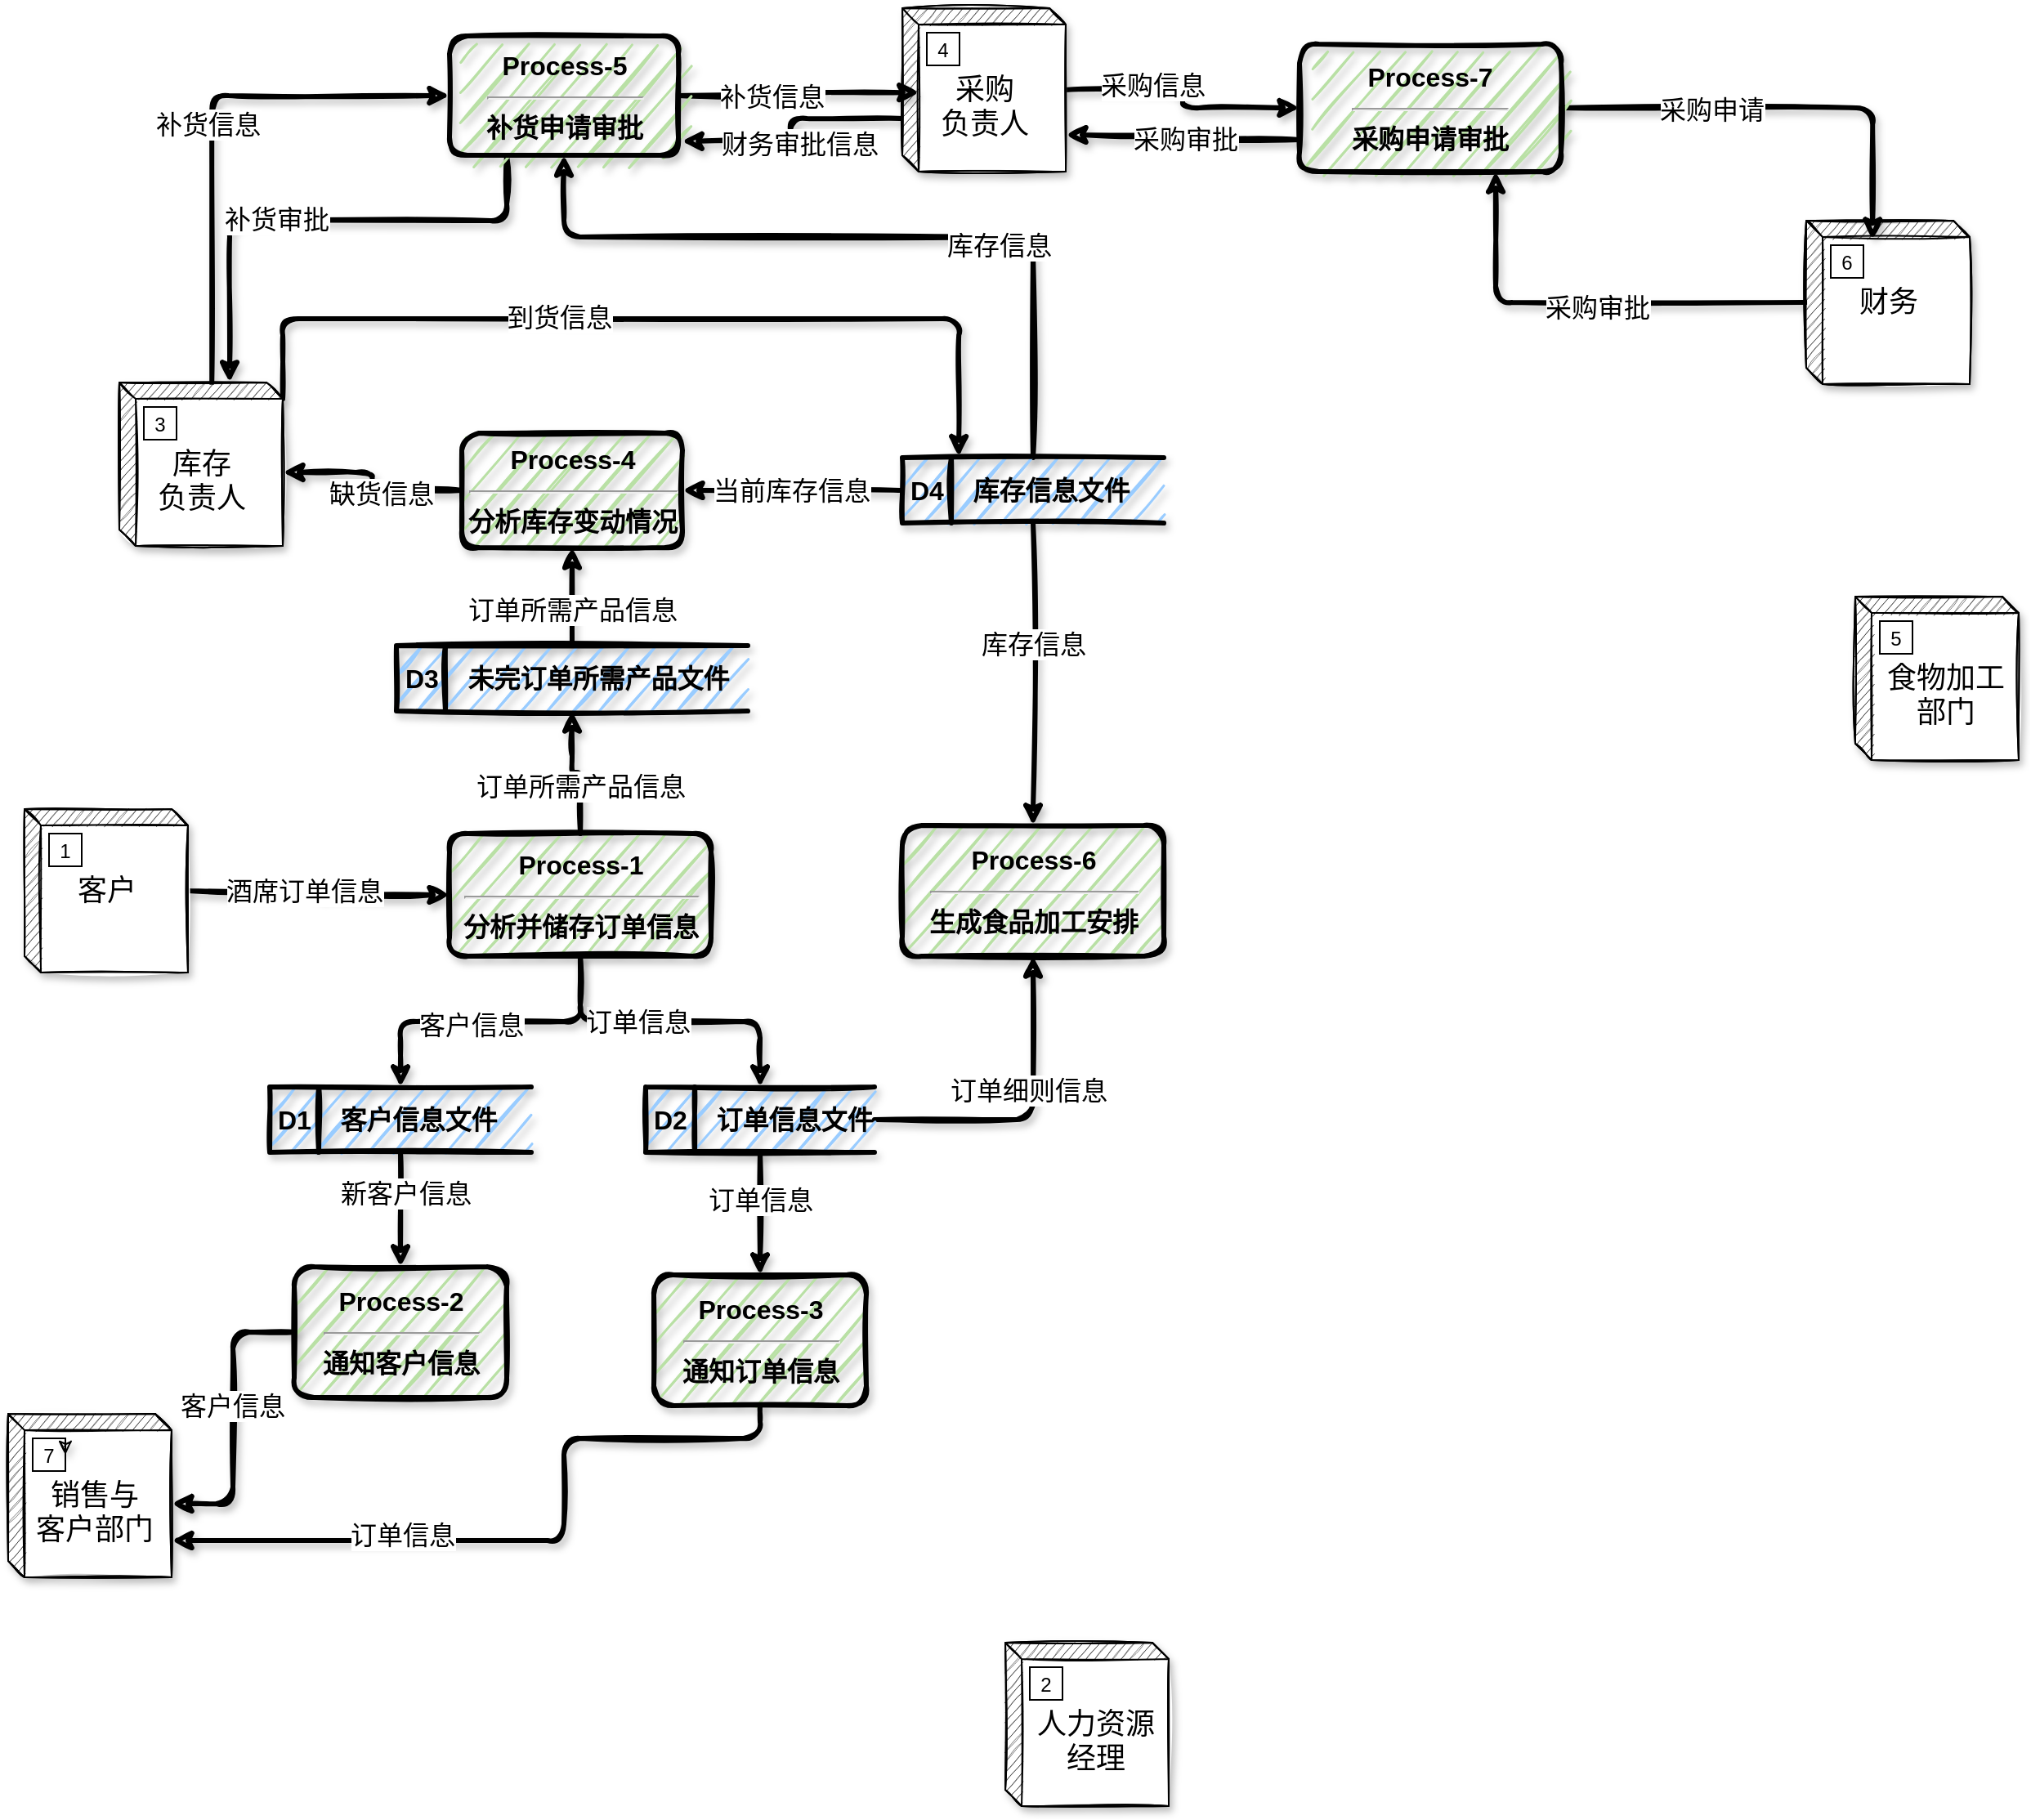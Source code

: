 <mxfile version="14.5.8" type="github">
  <diagram id="C5RBs43oDa-KdzZeNtuy" name="Page-1">
    <mxGraphModel dx="1992" dy="1814" grid="1" gridSize="10" guides="1" tooltips="1" connect="1" arrows="1" fold="1" page="1" pageScale="1" pageWidth="827" pageHeight="1169" math="0" shadow="0">
      <root>
        <mxCell id="WIyWlLk6GJQsqaUBKTNV-0" />
        <mxCell id="WIyWlLk6GJQsqaUBKTNV-1" parent="WIyWlLk6GJQsqaUBKTNV-0" />
        <mxCell id="mS8Wi9VP1vNNWBXcDTI1-18" style="edgeStyle=orthogonalEdgeStyle;rounded=1;orthogonalLoop=1;jettySize=auto;html=1;entryX=0;entryY=0.5;entryDx=0;entryDy=0;sketch=1;shadow=1;strokeWidth=3;" parent="WIyWlLk6GJQsqaUBKTNV-1" source="mS8Wi9VP1vNNWBXcDTI1-2" target="mS8Wi9VP1vNNWBXcDTI1-17" edge="1">
          <mxGeometry relative="1" as="geometry" />
        </mxCell>
        <mxCell id="mS8Wi9VP1vNNWBXcDTI1-19" value="&lt;font style=&quot;font-size: 16px&quot;&gt;酒席订单信息&lt;/font&gt;" style="edgeLabel;html=1;align=center;verticalAlign=middle;resizable=0;points=[];" parent="mS8Wi9VP1vNNWBXcDTI1-18" vertex="1" connectable="0">
          <mxGeometry x="-0.26" y="-1" relative="1" as="geometry">
            <mxPoint x="11" y="-1" as="offset" />
          </mxGeometry>
        </mxCell>
        <mxCell id="mS8Wi9VP1vNNWBXcDTI1-2" value="&lt;p&gt;&lt;span style=&quot;font-size: 18px ; font-family: &amp;#34;comic sans ms&amp;#34;&quot;&gt;客户&lt;/span&gt;&lt;br&gt;&lt;/p&gt;" style="html=1;dashed=0;whitespace=wrap;shape=mxgraph.dfd.externalEntity;sketch=1;shadow=1;" parent="WIyWlLk6GJQsqaUBKTNV-1" vertex="1">
          <mxGeometry x="-60" y="40" width="100" height="100" as="geometry" />
        </mxCell>
        <mxCell id="mS8Wi9VP1vNNWBXcDTI1-3" value="1" style="autosize=1;part=1;resizable=0;strokeColor=inherit;fillColor=inherit;gradientColor=inherit;" parent="mS8Wi9VP1vNNWBXcDTI1-2" vertex="1">
          <mxGeometry width="20" height="20" relative="1" as="geometry">
            <mxPoint x="15" y="15" as="offset" />
          </mxGeometry>
        </mxCell>
        <mxCell id="mS8Wi9VP1vNNWBXcDTI1-56" style="edgeStyle=orthogonalEdgeStyle;sketch=1;orthogonalLoop=1;jettySize=auto;html=1;entryX=0;entryY=0.5;entryDx=0;entryDy=0;shadow=1;strokeWidth=3;exitX=0.566;exitY=0.006;exitDx=0;exitDy=0;exitPerimeter=0;" parent="WIyWlLk6GJQsqaUBKTNV-1" source="mS8Wi9VP1vNNWBXcDTI1-4" target="mS8Wi9VP1vNNWBXcDTI1-55" edge="1">
          <mxGeometry relative="1" as="geometry" />
        </mxCell>
        <mxCell id="mS8Wi9VP1vNNWBXcDTI1-57" value="&lt;font style=&quot;font-size: 16px&quot;&gt;补货信息&lt;/font&gt;" style="edgeLabel;html=1;align=center;verticalAlign=middle;resizable=0;points=[];" parent="mS8Wi9VP1vNNWBXcDTI1-56" vertex="1" connectable="0">
          <mxGeometry x="-0.014" y="3" relative="1" as="geometry">
            <mxPoint as="offset" />
          </mxGeometry>
        </mxCell>
        <mxCell id="isjdMUyRD_bba-vVG2om-22" style="edgeStyle=orthogonalEdgeStyle;sketch=1;orthogonalLoop=1;jettySize=auto;html=1;exitX=0;exitY=0;exitDx=100;exitDy=10;exitPerimeter=0;entryX=0.216;entryY=-0.016;entryDx=0;entryDy=0;entryPerimeter=0;shadow=1;strokeWidth=3;" edge="1" parent="WIyWlLk6GJQsqaUBKTNV-1" source="mS8Wi9VP1vNNWBXcDTI1-4" target="mS8Wi9VP1vNNWBXcDTI1-48">
          <mxGeometry relative="1" as="geometry">
            <Array as="points">
              <mxPoint x="98" y="-260" />
              <mxPoint x="512" y="-260" />
            </Array>
          </mxGeometry>
        </mxCell>
        <mxCell id="isjdMUyRD_bba-vVG2om-23" value="&lt;font style=&quot;font-size: 16px&quot;&gt;到货信息&lt;/font&gt;" style="edgeLabel;html=1;align=center;verticalAlign=middle;resizable=0;points=[];" vertex="1" connectable="0" parent="isjdMUyRD_bba-vVG2om-22">
          <mxGeometry x="-0.202" y="1" relative="1" as="geometry">
            <mxPoint as="offset" />
          </mxGeometry>
        </mxCell>
        <mxCell id="mS8Wi9VP1vNNWBXcDTI1-4" value="&lt;font style=&quot;font-size: 18px&quot;&gt;&lt;br&gt;库存&lt;br&gt;负责人&lt;/font&gt;" style="html=1;dashed=0;whitespace=wrap;shape=mxgraph.dfd.externalEntity;sketch=1;shadow=1;" parent="WIyWlLk6GJQsqaUBKTNV-1" vertex="1">
          <mxGeometry x="-2" y="-221" width="100" height="100" as="geometry" />
        </mxCell>
        <mxCell id="mS8Wi9VP1vNNWBXcDTI1-5" value="3" style="autosize=1;part=1;resizable=0;strokeColor=inherit;fillColor=inherit;gradientColor=inherit;" parent="mS8Wi9VP1vNNWBXcDTI1-4" vertex="1">
          <mxGeometry width="20" height="20" relative="1" as="geometry">
            <mxPoint x="15" y="15" as="offset" />
          </mxGeometry>
        </mxCell>
        <mxCell id="isjdMUyRD_bba-vVG2om-8" style="edgeStyle=orthogonalEdgeStyle;sketch=1;orthogonalLoop=1;jettySize=auto;html=1;shadow=1;strokeWidth=3;" edge="1" parent="WIyWlLk6GJQsqaUBKTNV-1" source="mS8Wi9VP1vNNWBXcDTI1-6" target="isjdMUyRD_bba-vVG2om-7">
          <mxGeometry relative="1" as="geometry" />
        </mxCell>
        <mxCell id="isjdMUyRD_bba-vVG2om-9" value="&lt;font style=&quot;font-size: 16px&quot;&gt;采购信息&lt;/font&gt;" style="edgeLabel;html=1;align=center;verticalAlign=middle;resizable=0;points=[];" vertex="1" connectable="0" parent="isjdMUyRD_bba-vVG2om-8">
          <mxGeometry x="-0.318" y="3" relative="1" as="geometry">
            <mxPoint as="offset" />
          </mxGeometry>
        </mxCell>
        <mxCell id="isjdMUyRD_bba-vVG2om-16" style="edgeStyle=orthogonalEdgeStyle;sketch=1;orthogonalLoop=1;jettySize=auto;html=1;exitX=0;exitY=0;exitDx=0;exitDy=67.5;exitPerimeter=0;entryX=1.015;entryY=0.882;entryDx=0;entryDy=0;entryPerimeter=0;shadow=1;strokeWidth=3;" edge="1" parent="WIyWlLk6GJQsqaUBKTNV-1" source="mS8Wi9VP1vNNWBXcDTI1-6" target="mS8Wi9VP1vNNWBXcDTI1-55">
          <mxGeometry relative="1" as="geometry" />
        </mxCell>
        <mxCell id="isjdMUyRD_bba-vVG2om-17" value="&lt;font style=&quot;font-size: 16px&quot;&gt;财务审批信息&lt;/font&gt;" style="edgeLabel;html=1;align=center;verticalAlign=middle;resizable=0;points=[];" vertex="1" connectable="0" parent="isjdMUyRD_bba-vVG2om-16">
          <mxGeometry x="0.336" y="1" relative="1" as="geometry">
            <mxPoint x="21.94" as="offset" />
          </mxGeometry>
        </mxCell>
        <mxCell id="mS8Wi9VP1vNNWBXcDTI1-6" value="&lt;font style=&quot;font-size: 18px&quot;&gt;&lt;br&gt;采购&lt;br&gt;负责人&lt;/font&gt;" style="html=1;dashed=0;whitespace=wrap;shape=mxgraph.dfd.externalEntity;sketch=1;shadow=1;" parent="WIyWlLk6GJQsqaUBKTNV-1" vertex="1">
          <mxGeometry x="477" y="-450" width="100" height="100" as="geometry" />
        </mxCell>
        <mxCell id="mS8Wi9VP1vNNWBXcDTI1-7" value="4" style="autosize=1;part=1;resizable=0;strokeColor=inherit;fillColor=inherit;gradientColor=inherit;" parent="mS8Wi9VP1vNNWBXcDTI1-6" vertex="1">
          <mxGeometry width="20" height="20" relative="1" as="geometry">
            <mxPoint x="15" y="15" as="offset" />
          </mxGeometry>
        </mxCell>
        <mxCell id="mS8Wi9VP1vNNWBXcDTI1-8" value="&lt;font style=&quot;font-size: 18px&quot;&gt;&lt;br&gt;&amp;nbsp; 食物加工&lt;br&gt;&amp;nbsp; 部门&lt;/font&gt;" style="html=1;dashed=0;whitespace=wrap;shape=mxgraph.dfd.externalEntity;sketch=1;shadow=1;" parent="WIyWlLk6GJQsqaUBKTNV-1" vertex="1">
          <mxGeometry x="1060" y="-90" width="100" height="100" as="geometry" />
        </mxCell>
        <mxCell id="mS8Wi9VP1vNNWBXcDTI1-9" value="5" style="autosize=1;part=1;resizable=0;strokeColor=inherit;fillColor=inherit;gradientColor=inherit;" parent="mS8Wi9VP1vNNWBXcDTI1-8" vertex="1">
          <mxGeometry width="20" height="20" relative="1" as="geometry">
            <mxPoint x="15" y="15" as="offset" />
          </mxGeometry>
        </mxCell>
        <mxCell id="isjdMUyRD_bba-vVG2om-12" style="edgeStyle=orthogonalEdgeStyle;sketch=1;orthogonalLoop=1;jettySize=auto;html=1;entryX=0.75;entryY=1;entryDx=0;entryDy=0;shadow=1;strokeWidth=3;" edge="1" parent="WIyWlLk6GJQsqaUBKTNV-1" source="mS8Wi9VP1vNNWBXcDTI1-10" target="isjdMUyRD_bba-vVG2om-7">
          <mxGeometry relative="1" as="geometry" />
        </mxCell>
        <mxCell id="isjdMUyRD_bba-vVG2om-15" value="&lt;font style=&quot;font-size: 16px&quot;&gt;采购审批&lt;/font&gt;" style="edgeLabel;html=1;align=center;verticalAlign=middle;resizable=0;points=[];" vertex="1" connectable="0" parent="isjdMUyRD_bba-vVG2om-12">
          <mxGeometry x="-0.053" y="3" relative="1" as="geometry">
            <mxPoint as="offset" />
          </mxGeometry>
        </mxCell>
        <mxCell id="mS8Wi9VP1vNNWBXcDTI1-10" value="&lt;font style=&quot;font-size: 18px&quot;&gt;财务&lt;/font&gt;" style="html=1;dashed=0;whitespace=wrap;shape=mxgraph.dfd.externalEntity;fontSize=14;shadow=1;sketch=1;" parent="WIyWlLk6GJQsqaUBKTNV-1" vertex="1">
          <mxGeometry x="1030" y="-320" width="100" height="100" as="geometry" />
        </mxCell>
        <mxCell id="mS8Wi9VP1vNNWBXcDTI1-11" value="6" style="autosize=1;part=1;resizable=0;strokeColor=inherit;fillColor=inherit;gradientColor=inherit;" parent="mS8Wi9VP1vNNWBXcDTI1-10" vertex="1">
          <mxGeometry width="20" height="20" relative="1" as="geometry">
            <mxPoint x="15" y="15" as="offset" />
          </mxGeometry>
        </mxCell>
        <mxCell id="mS8Wi9VP1vNNWBXcDTI1-12" value="&lt;font style=&quot;font-size: 18px&quot;&gt;&lt;br&gt;&amp;nbsp; 人力资源&lt;br&gt;&amp;nbsp; 经理&lt;/font&gt;" style="html=1;dashed=0;whitespace=wrap;shape=mxgraph.dfd.externalEntity;sketch=1;shadow=1;" parent="WIyWlLk6GJQsqaUBKTNV-1" vertex="1">
          <mxGeometry x="540" y="550" width="100" height="100" as="geometry" />
        </mxCell>
        <mxCell id="mS8Wi9VP1vNNWBXcDTI1-13" value="2" style="autosize=1;part=1;resizable=0;strokeColor=inherit;fillColor=inherit;gradientColor=inherit;" parent="mS8Wi9VP1vNNWBXcDTI1-12" vertex="1">
          <mxGeometry width="20" height="20" relative="1" as="geometry">
            <mxPoint x="15" y="15" as="offset" />
          </mxGeometry>
        </mxCell>
        <mxCell id="mS8Wi9VP1vNNWBXcDTI1-14" value="&lt;font style=&quot;font-size: 18px&quot;&gt;&lt;br&gt;&amp;nbsp;销售与&lt;br&gt;&amp;nbsp;客户部门&lt;/font&gt;" style="html=1;dashed=0;whitespace=wrap;shape=mxgraph.dfd.externalEntity;shadow=1;sketch=1;fontSize=14;" parent="WIyWlLk6GJQsqaUBKTNV-1" vertex="1">
          <mxGeometry x="-70" y="410" width="100" height="100" as="geometry" />
        </mxCell>
        <mxCell id="mS8Wi9VP1vNNWBXcDTI1-15" value="7" style="autosize=1;part=1;resizable=0;strokeColor=inherit;fillColor=inherit;gradientColor=inherit;" parent="mS8Wi9VP1vNNWBXcDTI1-14" vertex="1">
          <mxGeometry width="20" height="20" relative="1" as="geometry">
            <mxPoint x="15" y="15" as="offset" />
          </mxGeometry>
        </mxCell>
        <mxCell id="mS8Wi9VP1vNNWBXcDTI1-16" style="edgeStyle=orthogonalEdgeStyle;rounded=0;sketch=1;orthogonalLoop=1;jettySize=auto;html=1;exitX=1;exitY=0.25;exitDx=0;exitDy=0;entryX=1;entryY=0.5;entryDx=0;entryDy=0;shadow=1;fontSize=14;" parent="mS8Wi9VP1vNNWBXcDTI1-14" source="mS8Wi9VP1vNNWBXcDTI1-15" target="mS8Wi9VP1vNNWBXcDTI1-15" edge="1">
          <mxGeometry relative="1" as="geometry" />
        </mxCell>
        <mxCell id="mS8Wi9VP1vNNWBXcDTI1-22" style="edgeStyle=orthogonalEdgeStyle;sketch=1;orthogonalLoop=1;jettySize=auto;html=1;shadow=1;strokeWidth=3;" parent="WIyWlLk6GJQsqaUBKTNV-1" source="mS8Wi9VP1vNNWBXcDTI1-17" target="mS8Wi9VP1vNNWBXcDTI1-21" edge="1">
          <mxGeometry relative="1" as="geometry" />
        </mxCell>
        <mxCell id="mS8Wi9VP1vNNWBXcDTI1-23" value="&lt;font style=&quot;font-size: 16px&quot;&gt;订单信息&lt;/font&gt;" style="edgeLabel;html=1;align=center;verticalAlign=middle;resizable=0;points=[];" parent="mS8Wi9VP1vNNWBXcDTI1-22" vertex="1" connectable="0">
          <mxGeometry x="-0.21" relative="1" as="geometry">
            <mxPoint as="offset" />
          </mxGeometry>
        </mxCell>
        <mxCell id="mS8Wi9VP1vNNWBXcDTI1-25" style="edgeStyle=orthogonalEdgeStyle;sketch=1;orthogonalLoop=1;jettySize=auto;html=1;shadow=1;strokeWidth=3;" parent="WIyWlLk6GJQsqaUBKTNV-1" source="mS8Wi9VP1vNNWBXcDTI1-17" target="mS8Wi9VP1vNNWBXcDTI1-24" edge="1">
          <mxGeometry relative="1" as="geometry" />
        </mxCell>
        <mxCell id="mS8Wi9VP1vNNWBXcDTI1-26" value="&lt;font style=&quot;font-size: 16px&quot;&gt;客户信息&lt;/font&gt;" style="edgeLabel;html=1;align=center;verticalAlign=middle;resizable=0;points=[];" parent="mS8Wi9VP1vNNWBXcDTI1-25" vertex="1" connectable="0">
          <mxGeometry x="0.133" y="2" relative="1" as="geometry">
            <mxPoint as="offset" />
          </mxGeometry>
        </mxCell>
        <mxCell id="mS8Wi9VP1vNNWBXcDTI1-43" style="edgeStyle=orthogonalEdgeStyle;sketch=1;orthogonalLoop=1;jettySize=auto;html=1;shadow=1;strokeWidth=3;" parent="WIyWlLk6GJQsqaUBKTNV-1" source="mS8Wi9VP1vNNWBXcDTI1-17" target="mS8Wi9VP1vNNWBXcDTI1-41" edge="1">
          <mxGeometry relative="1" as="geometry" />
        </mxCell>
        <mxCell id="mS8Wi9VP1vNNWBXcDTI1-44" value="&lt;font style=&quot;font-size: 16px&quot;&gt;订单所需产品信息&lt;/font&gt;" style="edgeLabel;html=1;align=center;verticalAlign=middle;resizable=0;points=[];" parent="mS8Wi9VP1vNNWBXcDTI1-43" vertex="1" connectable="0">
          <mxGeometry x="-0.277" relative="1" as="geometry">
            <mxPoint as="offset" />
          </mxGeometry>
        </mxCell>
        <mxCell id="mS8Wi9VP1vNNWBXcDTI1-17" value="&lt;div style=&quot;font-size: 16px&quot;&gt;&lt;b&gt;&lt;font style=&quot;font-size: 16px&quot;&gt;Process-1&lt;/font&gt;&lt;/b&gt;&lt;/div&gt;&lt;hr style=&quot;font-size: 16px&quot;&gt;&lt;b style=&quot;font-size: 16px&quot;&gt;&lt;font style=&quot;font-size: 16px&quot;&gt;分析并储存订单信息&lt;/font&gt;&lt;/b&gt;" style="html=1;dashed=0;whitespace=wrap;rounded=1;shadow=1;sketch=1;strokeColor=#000000;strokeWidth=3;fillColor=#B9E0A5;overflow=visible;" parent="WIyWlLk6GJQsqaUBKTNV-1" vertex="1">
          <mxGeometry x="200" y="55" width="160" height="75" as="geometry" />
        </mxCell>
        <mxCell id="mS8Wi9VP1vNNWBXcDTI1-35" style="edgeStyle=orthogonalEdgeStyle;sketch=1;orthogonalLoop=1;jettySize=auto;html=1;entryX=0.5;entryY=0;entryDx=0;entryDy=0;shadow=1;strokeWidth=3;" parent="WIyWlLk6GJQsqaUBKTNV-1" source="mS8Wi9VP1vNNWBXcDTI1-21" target="mS8Wi9VP1vNNWBXcDTI1-34" edge="1">
          <mxGeometry relative="1" as="geometry" />
        </mxCell>
        <mxCell id="mS8Wi9VP1vNNWBXcDTI1-36" value="&lt;font style=&quot;font-size: 16px&quot;&gt;订单信息&lt;/font&gt;" style="edgeLabel;html=1;align=center;verticalAlign=middle;resizable=0;points=[];" parent="mS8Wi9VP1vNNWBXcDTI1-35" vertex="1" connectable="0">
          <mxGeometry x="-0.242" relative="1" as="geometry">
            <mxPoint as="offset" />
          </mxGeometry>
        </mxCell>
        <mxCell id="mS8Wi9VP1vNNWBXcDTI1-61" style="edgeStyle=orthogonalEdgeStyle;sketch=1;orthogonalLoop=1;jettySize=auto;html=1;entryX=0.5;entryY=1;entryDx=0;entryDy=0;shadow=1;strokeWidth=3;exitX=1;exitY=0.5;exitDx=0;exitDy=0;" parent="WIyWlLk6GJQsqaUBKTNV-1" source="mS8Wi9VP1vNNWBXcDTI1-21" target="mS8Wi9VP1vNNWBXcDTI1-58" edge="1">
          <mxGeometry relative="1" as="geometry" />
        </mxCell>
        <mxCell id="mS8Wi9VP1vNNWBXcDTI1-62" value="&lt;font style=&quot;font-size: 16px&quot;&gt;订单细则信息&lt;/font&gt;" style="edgeLabel;html=1;align=center;verticalAlign=middle;resizable=0;points=[];" parent="mS8Wi9VP1vNNWBXcDTI1-61" vertex="1" connectable="0">
          <mxGeometry x="0.172" y="3" relative="1" as="geometry">
            <mxPoint as="offset" />
          </mxGeometry>
        </mxCell>
        <mxCell id="mS8Wi9VP1vNNWBXcDTI1-21" value="&lt;font size=&quot;1&quot;&gt;&lt;b style=&quot;font-size: 16px&quot;&gt;D2&amp;nbsp; &amp;nbsp; 订单信息文件&lt;/b&gt;&lt;/font&gt;" style="html=1;dashed=0;whitespace=wrap;shape=mxgraph.dfd.dataStoreID;align=left;spacingLeft=3;points=[[0,0],[0.5,0],[1,0],[0,0.5],[1,0.5],[0,1],[0.5,1],[1,1]];rounded=1;shadow=1;sketch=1;strokeWidth=3;fillColor=#99CCFF;" parent="WIyWlLk6GJQsqaUBKTNV-1" vertex="1">
          <mxGeometry x="320" y="210" width="140" height="40" as="geometry" />
        </mxCell>
        <mxCell id="mS8Wi9VP1vNNWBXcDTI1-28" style="edgeStyle=orthogonalEdgeStyle;sketch=1;orthogonalLoop=1;jettySize=auto;html=1;entryX=0.5;entryY=0;entryDx=0;entryDy=0;shadow=1;strokeWidth=3;" parent="WIyWlLk6GJQsqaUBKTNV-1" source="mS8Wi9VP1vNNWBXcDTI1-24" target="mS8Wi9VP1vNNWBXcDTI1-27" edge="1">
          <mxGeometry relative="1" as="geometry" />
        </mxCell>
        <mxCell id="mS8Wi9VP1vNNWBXcDTI1-29" value="&lt;font style=&quot;font-size: 16px&quot;&gt;新客户信息&lt;/font&gt;" style="edgeLabel;html=1;align=center;verticalAlign=middle;resizable=0;points=[];" parent="mS8Wi9VP1vNNWBXcDTI1-28" vertex="1" connectable="0">
          <mxGeometry x="-0.293" y="3" relative="1" as="geometry">
            <mxPoint as="offset" />
          </mxGeometry>
        </mxCell>
        <mxCell id="mS8Wi9VP1vNNWBXcDTI1-24" value="&lt;b&gt;&lt;font style=&quot;font-size: 16px&quot;&gt;D1&amp;nbsp; &amp;nbsp; 客户信息文件&lt;/font&gt;&lt;/b&gt;" style="html=1;dashed=0;whitespace=wrap;shape=mxgraph.dfd.dataStoreID;align=left;spacingLeft=3;points=[[0,0],[0.5,0],[1,0],[0,0.5],[1,0.5],[0,1],[0.5,1],[1,1]];rounded=1;shadow=1;sketch=1;strokeWidth=3;fillColor=#99CCFF;" parent="WIyWlLk6GJQsqaUBKTNV-1" vertex="1">
          <mxGeometry x="90" y="210" width="160" height="40" as="geometry" />
        </mxCell>
        <mxCell id="mS8Wi9VP1vNNWBXcDTI1-30" style="edgeStyle=orthogonalEdgeStyle;sketch=1;orthogonalLoop=1;jettySize=auto;html=1;entryX=0;entryY=0;entryDx=100;entryDy=55;entryPerimeter=0;shadow=1;strokeWidth=3;" parent="WIyWlLk6GJQsqaUBKTNV-1" source="mS8Wi9VP1vNNWBXcDTI1-27" target="mS8Wi9VP1vNNWBXcDTI1-14" edge="1">
          <mxGeometry relative="1" as="geometry" />
        </mxCell>
        <mxCell id="mS8Wi9VP1vNNWBXcDTI1-31" value="&lt;font style=&quot;font-size: 16px&quot;&gt;客户信息&lt;/font&gt;" style="edgeLabel;html=1;align=center;verticalAlign=middle;resizable=0;points=[];" parent="mS8Wi9VP1vNNWBXcDTI1-30" vertex="1" connectable="0">
          <mxGeometry x="0.31" y="-1" relative="1" as="geometry">
            <mxPoint y="-36" as="offset" />
          </mxGeometry>
        </mxCell>
        <mxCell id="mS8Wi9VP1vNNWBXcDTI1-27" value="&lt;b style=&quot;font-size: 16px&quot;&gt;&lt;font style=&quot;font-size: 16px&quot;&gt;Process-2&lt;/font&gt;&lt;/b&gt;&lt;hr style=&quot;font-size: 16px&quot;&gt;&lt;b style=&quot;font-size: 16px&quot;&gt;&lt;font style=&quot;font-size: 16px&quot;&gt;通知客户信息&lt;/font&gt;&lt;/b&gt;" style="html=1;dashed=0;whitespace=wrap;rounded=1;shadow=1;sketch=1;strokeWidth=3;fillColor=#B9E0A5;align=center;" parent="WIyWlLk6GJQsqaUBKTNV-1" vertex="1">
          <mxGeometry x="105" y="320" width="130" height="80" as="geometry" />
        </mxCell>
        <mxCell id="mS8Wi9VP1vNNWBXcDTI1-37" style="edgeStyle=orthogonalEdgeStyle;sketch=1;orthogonalLoop=1;jettySize=auto;html=1;entryX=0;entryY=0;entryDx=100;entryDy=77.5;entryPerimeter=0;shadow=1;strokeWidth=3;" parent="WIyWlLk6GJQsqaUBKTNV-1" source="mS8Wi9VP1vNNWBXcDTI1-34" target="mS8Wi9VP1vNNWBXcDTI1-14" edge="1">
          <mxGeometry relative="1" as="geometry">
            <Array as="points">
              <mxPoint x="390" y="425" />
              <mxPoint x="270" y="425" />
              <mxPoint x="270" y="488" />
            </Array>
          </mxGeometry>
        </mxCell>
        <mxCell id="mS8Wi9VP1vNNWBXcDTI1-38" value="&lt;font style=&quot;font-size: 16px&quot;&gt;订单信息&lt;/font&gt;" style="edgeLabel;html=1;align=center;verticalAlign=middle;resizable=0;points=[];" parent="mS8Wi9VP1vNNWBXcDTI1-37" vertex="1" connectable="0">
          <mxGeometry x="0.364" y="-4" relative="1" as="geometry">
            <mxPoint as="offset" />
          </mxGeometry>
        </mxCell>
        <mxCell id="mS8Wi9VP1vNNWBXcDTI1-34" value="&lt;div style=&quot;font-size: 16px&quot;&gt;&lt;b&gt;&lt;font style=&quot;font-size: 16px&quot;&gt;Process-3&lt;/font&gt;&lt;/b&gt;&lt;/div&gt;&lt;hr style=&quot;font-size: 16px&quot;&gt;&lt;b style=&quot;font-size: 16px&quot;&gt;&lt;font style=&quot;font-size: 16px&quot;&gt;通知订单信息&lt;/font&gt;&lt;/b&gt;" style="html=1;dashed=0;whitespace=wrap;rounded=1;shadow=1;sketch=1;strokeWidth=3;fillColor=#B9E0A5;align=center;" parent="WIyWlLk6GJQsqaUBKTNV-1" vertex="1">
          <mxGeometry x="325" y="325" width="130" height="80" as="geometry" />
        </mxCell>
        <mxCell id="mS8Wi9VP1vNNWBXcDTI1-46" style="edgeStyle=orthogonalEdgeStyle;sketch=1;orthogonalLoop=1;jettySize=auto;html=1;entryX=0.5;entryY=1;entryDx=0;entryDy=0;shadow=1;strokeWidth=3;" parent="WIyWlLk6GJQsqaUBKTNV-1" source="mS8Wi9VP1vNNWBXcDTI1-41" target="mS8Wi9VP1vNNWBXcDTI1-45" edge="1">
          <mxGeometry relative="1" as="geometry" />
        </mxCell>
        <mxCell id="mS8Wi9VP1vNNWBXcDTI1-54" value="&lt;font style=&quot;font-size: 16px&quot;&gt;订单所需产品信息&lt;/font&gt;" style="edgeLabel;html=1;align=center;verticalAlign=middle;resizable=0;points=[];" parent="mS8Wi9VP1vNNWBXcDTI1-46" vertex="1" connectable="0">
          <mxGeometry x="-0.272" relative="1" as="geometry">
            <mxPoint as="offset" />
          </mxGeometry>
        </mxCell>
        <mxCell id="mS8Wi9VP1vNNWBXcDTI1-41" value="&lt;b&gt;&lt;font style=&quot;font-size: 16px&quot;&gt;D3&amp;nbsp; &amp;nbsp; 未完订单所需产品文件&lt;/font&gt;&lt;/b&gt;" style="html=1;dashed=0;whitespace=wrap;shape=mxgraph.dfd.dataStoreID;align=left;spacingLeft=3;points=[[0,0],[0.5,0],[1,0],[0,0.5],[1,0.5],[0,1],[0.5,1],[1,1]];rounded=1;shadow=1;sketch=1;strokeWidth=3;fillColor=#99CCFF;" parent="WIyWlLk6GJQsqaUBKTNV-1" vertex="1">
          <mxGeometry x="167.5" y="-60" width="215" height="40" as="geometry" />
        </mxCell>
        <mxCell id="mS8Wi9VP1vNNWBXcDTI1-52" style="edgeStyle=orthogonalEdgeStyle;sketch=1;orthogonalLoop=1;jettySize=auto;html=1;entryX=0;entryY=0;entryDx=100;entryDy=55;entryPerimeter=0;shadow=1;strokeWidth=3;" parent="WIyWlLk6GJQsqaUBKTNV-1" source="mS8Wi9VP1vNNWBXcDTI1-45" target="mS8Wi9VP1vNNWBXcDTI1-4" edge="1">
          <mxGeometry relative="1" as="geometry" />
        </mxCell>
        <mxCell id="mS8Wi9VP1vNNWBXcDTI1-53" value="&lt;font style=&quot;font-size: 16px&quot;&gt;缺货信息&lt;/font&gt;" style="edgeLabel;html=1;align=center;verticalAlign=middle;resizable=0;points=[];" parent="mS8Wi9VP1vNNWBXcDTI1-52" vertex="1" connectable="0">
          <mxGeometry x="-0.172" y="2" relative="1" as="geometry">
            <mxPoint as="offset" />
          </mxGeometry>
        </mxCell>
        <mxCell id="mS8Wi9VP1vNNWBXcDTI1-45" value="&lt;b style=&quot;font-size: 16px&quot;&gt;&lt;font style=&quot;font-size: 16px&quot;&gt;Process-4&lt;/font&gt;&lt;/b&gt;&lt;hr style=&quot;font-size: 16px&quot;&gt;&lt;b style=&quot;font-size: 16px&quot;&gt;&lt;font style=&quot;font-size: 16px&quot;&gt;分析库存变动情况&lt;/font&gt;&lt;/b&gt;" style="html=1;dashed=0;whitespace=wrap;rounded=1;shadow=1;sketch=1;strokeWidth=3;fillColor=#B9E0A5;align=center;" parent="WIyWlLk6GJQsqaUBKTNV-1" vertex="1">
          <mxGeometry x="207.5" y="-190" width="135" height="70" as="geometry" />
        </mxCell>
        <mxCell id="mS8Wi9VP1vNNWBXcDTI1-49" style="edgeStyle=orthogonalEdgeStyle;sketch=1;orthogonalLoop=1;jettySize=auto;html=1;entryX=1;entryY=0.5;entryDx=0;entryDy=0;shadow=1;strokeWidth=3;exitX=0;exitY=0.5;exitDx=0;exitDy=0;" parent="WIyWlLk6GJQsqaUBKTNV-1" source="mS8Wi9VP1vNNWBXcDTI1-48" target="mS8Wi9VP1vNNWBXcDTI1-45" edge="1">
          <mxGeometry relative="1" as="geometry">
            <Array as="points">
              <mxPoint x="420" y="-155" />
              <mxPoint x="420" y="-155" />
            </Array>
          </mxGeometry>
        </mxCell>
        <mxCell id="mS8Wi9VP1vNNWBXcDTI1-50" value="&lt;font style=&quot;font-size: 16px&quot;&gt;当前库存信息&lt;/font&gt;" style="edgeLabel;html=1;align=center;verticalAlign=middle;resizable=0;points=[];" parent="mS8Wi9VP1vNNWBXcDTI1-49" vertex="1" connectable="0">
          <mxGeometry x="0.178" relative="1" as="geometry">
            <mxPoint x="11" as="offset" />
          </mxGeometry>
        </mxCell>
        <mxCell id="mS8Wi9VP1vNNWBXcDTI1-59" style="edgeStyle=orthogonalEdgeStyle;sketch=1;orthogonalLoop=1;jettySize=auto;html=1;entryX=0.5;entryY=0;entryDx=0;entryDy=0;shadow=1;strokeWidth=3;" parent="WIyWlLk6GJQsqaUBKTNV-1" source="mS8Wi9VP1vNNWBXcDTI1-48" target="mS8Wi9VP1vNNWBXcDTI1-58" edge="1">
          <mxGeometry relative="1" as="geometry" />
        </mxCell>
        <mxCell id="mS8Wi9VP1vNNWBXcDTI1-60" value="&lt;font style=&quot;font-size: 16px&quot;&gt;库存信息&lt;/font&gt;" style="edgeLabel;html=1;align=center;verticalAlign=middle;resizable=0;points=[];" parent="mS8Wi9VP1vNNWBXcDTI1-59" vertex="1" connectable="0">
          <mxGeometry x="-0.198" relative="1" as="geometry">
            <mxPoint as="offset" />
          </mxGeometry>
        </mxCell>
        <mxCell id="isjdMUyRD_bba-vVG2om-20" style="edgeStyle=orthogonalEdgeStyle;sketch=1;orthogonalLoop=1;jettySize=auto;html=1;entryX=0.5;entryY=1;entryDx=0;entryDy=0;shadow=1;strokeWidth=3;" edge="1" parent="WIyWlLk6GJQsqaUBKTNV-1" source="mS8Wi9VP1vNNWBXcDTI1-48" target="mS8Wi9VP1vNNWBXcDTI1-55">
          <mxGeometry relative="1" as="geometry">
            <Array as="points">
              <mxPoint x="557" y="-310" />
              <mxPoint x="270" y="-310" />
            </Array>
          </mxGeometry>
        </mxCell>
        <mxCell id="isjdMUyRD_bba-vVG2om-21" value="&lt;font style=&quot;font-size: 16px&quot;&gt;库存信息&lt;/font&gt;" style="edgeLabel;html=1;align=center;verticalAlign=middle;resizable=0;points=[];" vertex="1" connectable="0" parent="isjdMUyRD_bba-vVG2om-20">
          <mxGeometry x="-0.336" y="5" relative="1" as="geometry">
            <mxPoint as="offset" />
          </mxGeometry>
        </mxCell>
        <mxCell id="mS8Wi9VP1vNNWBXcDTI1-48" value="&lt;b&gt;&lt;font style=&quot;font-size: 16px&quot;&gt;D4&amp;nbsp; &amp;nbsp; 库存信息文件&lt;/font&gt;&lt;/b&gt;" style="html=1;dashed=0;whitespace=wrap;shape=mxgraph.dfd.dataStoreID;align=left;spacingLeft=3;points=[[0,0],[0.5,0],[1,0],[0,0.5],[1,0.5],[0,1],[0.5,1],[1,1]];rounded=1;shadow=1;sketch=1;strokeWidth=3;fillColor=#99CCFF;" parent="WIyWlLk6GJQsqaUBKTNV-1" vertex="1">
          <mxGeometry x="477" y="-175" width="160" height="40" as="geometry" />
        </mxCell>
        <mxCell id="isjdMUyRD_bba-vVG2om-2" style="edgeStyle=orthogonalEdgeStyle;sketch=1;orthogonalLoop=1;jettySize=auto;html=1;entryX=0.104;entryY=0.516;entryDx=0;entryDy=0;entryPerimeter=0;shadow=1;strokeWidth=3;" edge="1" parent="WIyWlLk6GJQsqaUBKTNV-1" source="mS8Wi9VP1vNNWBXcDTI1-55" target="mS8Wi9VP1vNNWBXcDTI1-6">
          <mxGeometry relative="1" as="geometry" />
        </mxCell>
        <mxCell id="isjdMUyRD_bba-vVG2om-4" value="&lt;font style=&quot;font-size: 16px&quot;&gt;补货信息&lt;/font&gt;" style="edgeLabel;html=1;align=center;verticalAlign=middle;resizable=0;points=[];" vertex="1" connectable="0" parent="isjdMUyRD_bba-vVG2om-2">
          <mxGeometry x="-0.235" relative="1" as="geometry">
            <mxPoint as="offset" />
          </mxGeometry>
        </mxCell>
        <mxCell id="isjdMUyRD_bba-vVG2om-18" style="edgeStyle=orthogonalEdgeStyle;sketch=1;orthogonalLoop=1;jettySize=auto;html=1;exitX=0.25;exitY=1;exitDx=0;exitDy=0;entryX=0;entryY=0;entryDx=67.5;entryDy=0;entryPerimeter=0;shadow=1;strokeWidth=3;" edge="1" parent="WIyWlLk6GJQsqaUBKTNV-1" source="mS8Wi9VP1vNNWBXcDTI1-55" target="mS8Wi9VP1vNNWBXcDTI1-4">
          <mxGeometry relative="1" as="geometry">
            <Array as="points">
              <mxPoint x="235" y="-320" />
              <mxPoint x="66" y="-320" />
            </Array>
          </mxGeometry>
        </mxCell>
        <mxCell id="isjdMUyRD_bba-vVG2om-19" value="&lt;font style=&quot;font-size: 16px&quot;&gt;补货审批&lt;/font&gt;" style="edgeLabel;html=1;align=center;verticalAlign=middle;resizable=0;points=[];" vertex="1" connectable="0" parent="isjdMUyRD_bba-vVG2om-18">
          <mxGeometry x="0.175" y="-1" relative="1" as="geometry">
            <mxPoint as="offset" />
          </mxGeometry>
        </mxCell>
        <mxCell id="mS8Wi9VP1vNNWBXcDTI1-55" value="&lt;font style=&quot;font-size: 16px&quot;&gt;&lt;b&gt;Process-5&lt;/b&gt;&lt;/font&gt;&lt;hr style=&quot;font-size: 16px&quot;&gt;&lt;font style=&quot;font-size: 16px&quot;&gt;&lt;b&gt;补货申请审批&lt;/b&gt;&lt;/font&gt;" style="html=1;dashed=0;whitespace=wrap;rounded=1;shadow=1;sketch=1;strokeWidth=3;align=center;fillColor=#B9E0A5;" parent="WIyWlLk6GJQsqaUBKTNV-1" vertex="1">
          <mxGeometry x="200" y="-433" width="140" height="73" as="geometry" />
        </mxCell>
        <mxCell id="mS8Wi9VP1vNNWBXcDTI1-58" value="&lt;b style=&quot;font-size: 16px&quot;&gt;&lt;font style=&quot;font-size: 16px&quot;&gt;Process-6&lt;/font&gt;&lt;/b&gt;&lt;hr style=&quot;font-size: 16px&quot;&gt;&lt;b style=&quot;font-size: 16px&quot;&gt;&lt;font style=&quot;font-size: 16px&quot;&gt;生成食品加工安排&lt;/font&gt;&lt;/b&gt;" style="html=1;dashed=0;whitespace=wrap;rounded=1;shadow=1;sketch=1;strokeWidth=3;fillColor=#B9E0A5;align=center;" parent="WIyWlLk6GJQsqaUBKTNV-1" vertex="1">
          <mxGeometry x="477" y="50" width="160" height="80" as="geometry" />
        </mxCell>
        <mxCell id="isjdMUyRD_bba-vVG2om-10" style="edgeStyle=orthogonalEdgeStyle;sketch=1;orthogonalLoop=1;jettySize=auto;html=1;entryX=0.406;entryY=0.116;entryDx=0;entryDy=0;entryPerimeter=0;shadow=1;strokeWidth=3;" edge="1" parent="WIyWlLk6GJQsqaUBKTNV-1" source="isjdMUyRD_bba-vVG2om-7" target="mS8Wi9VP1vNNWBXcDTI1-10">
          <mxGeometry relative="1" as="geometry" />
        </mxCell>
        <mxCell id="isjdMUyRD_bba-vVG2om-11" value="&lt;font style=&quot;font-size: 16px&quot;&gt;采购申请&lt;/font&gt;" style="edgeLabel;html=1;align=center;verticalAlign=middle;resizable=0;points=[];" vertex="1" connectable="0" parent="isjdMUyRD_bba-vVG2om-10">
          <mxGeometry x="-0.326" y="-1" relative="1" as="geometry">
            <mxPoint as="offset" />
          </mxGeometry>
        </mxCell>
        <mxCell id="isjdMUyRD_bba-vVG2om-13" style="edgeStyle=orthogonalEdgeStyle;sketch=1;orthogonalLoop=1;jettySize=auto;html=1;exitX=0;exitY=0.75;exitDx=0;exitDy=0;entryX=0;entryY=0;entryDx=100;entryDy=77.5;entryPerimeter=0;shadow=1;strokeWidth=3;" edge="1" parent="WIyWlLk6GJQsqaUBKTNV-1" source="isjdMUyRD_bba-vVG2om-7" target="mS8Wi9VP1vNNWBXcDTI1-6">
          <mxGeometry relative="1" as="geometry" />
        </mxCell>
        <mxCell id="isjdMUyRD_bba-vVG2om-14" value="&lt;font style=&quot;font-size: 16px&quot;&gt;采购审批&lt;/font&gt;" style="edgeLabel;html=1;align=center;verticalAlign=middle;resizable=0;points=[];" vertex="1" connectable="0" parent="isjdMUyRD_bba-vVG2om-13">
          <mxGeometry x="0.333" y="-1" relative="1" as="geometry">
            <mxPoint x="24.71" y="3.48" as="offset" />
          </mxGeometry>
        </mxCell>
        <mxCell id="isjdMUyRD_bba-vVG2om-7" value="&lt;font style=&quot;font-size: 16px&quot;&gt;&lt;b&gt;Process-7&lt;/b&gt;&lt;/font&gt;&lt;hr style=&quot;font-size: 16px&quot;&gt;&lt;font style=&quot;font-size: 16px&quot;&gt;&lt;b&gt;采购申请审批&lt;/b&gt;&lt;/font&gt;" style="rounded=1;whiteSpace=wrap;html=1;shadow=1;dashed=0;sketch=1;strokeWidth=3;fillColor=#B9E0A5;" vertex="1" parent="WIyWlLk6GJQsqaUBKTNV-1">
          <mxGeometry x="720" y="-428" width="160" height="78" as="geometry" />
        </mxCell>
      </root>
    </mxGraphModel>
  </diagram>
</mxfile>
